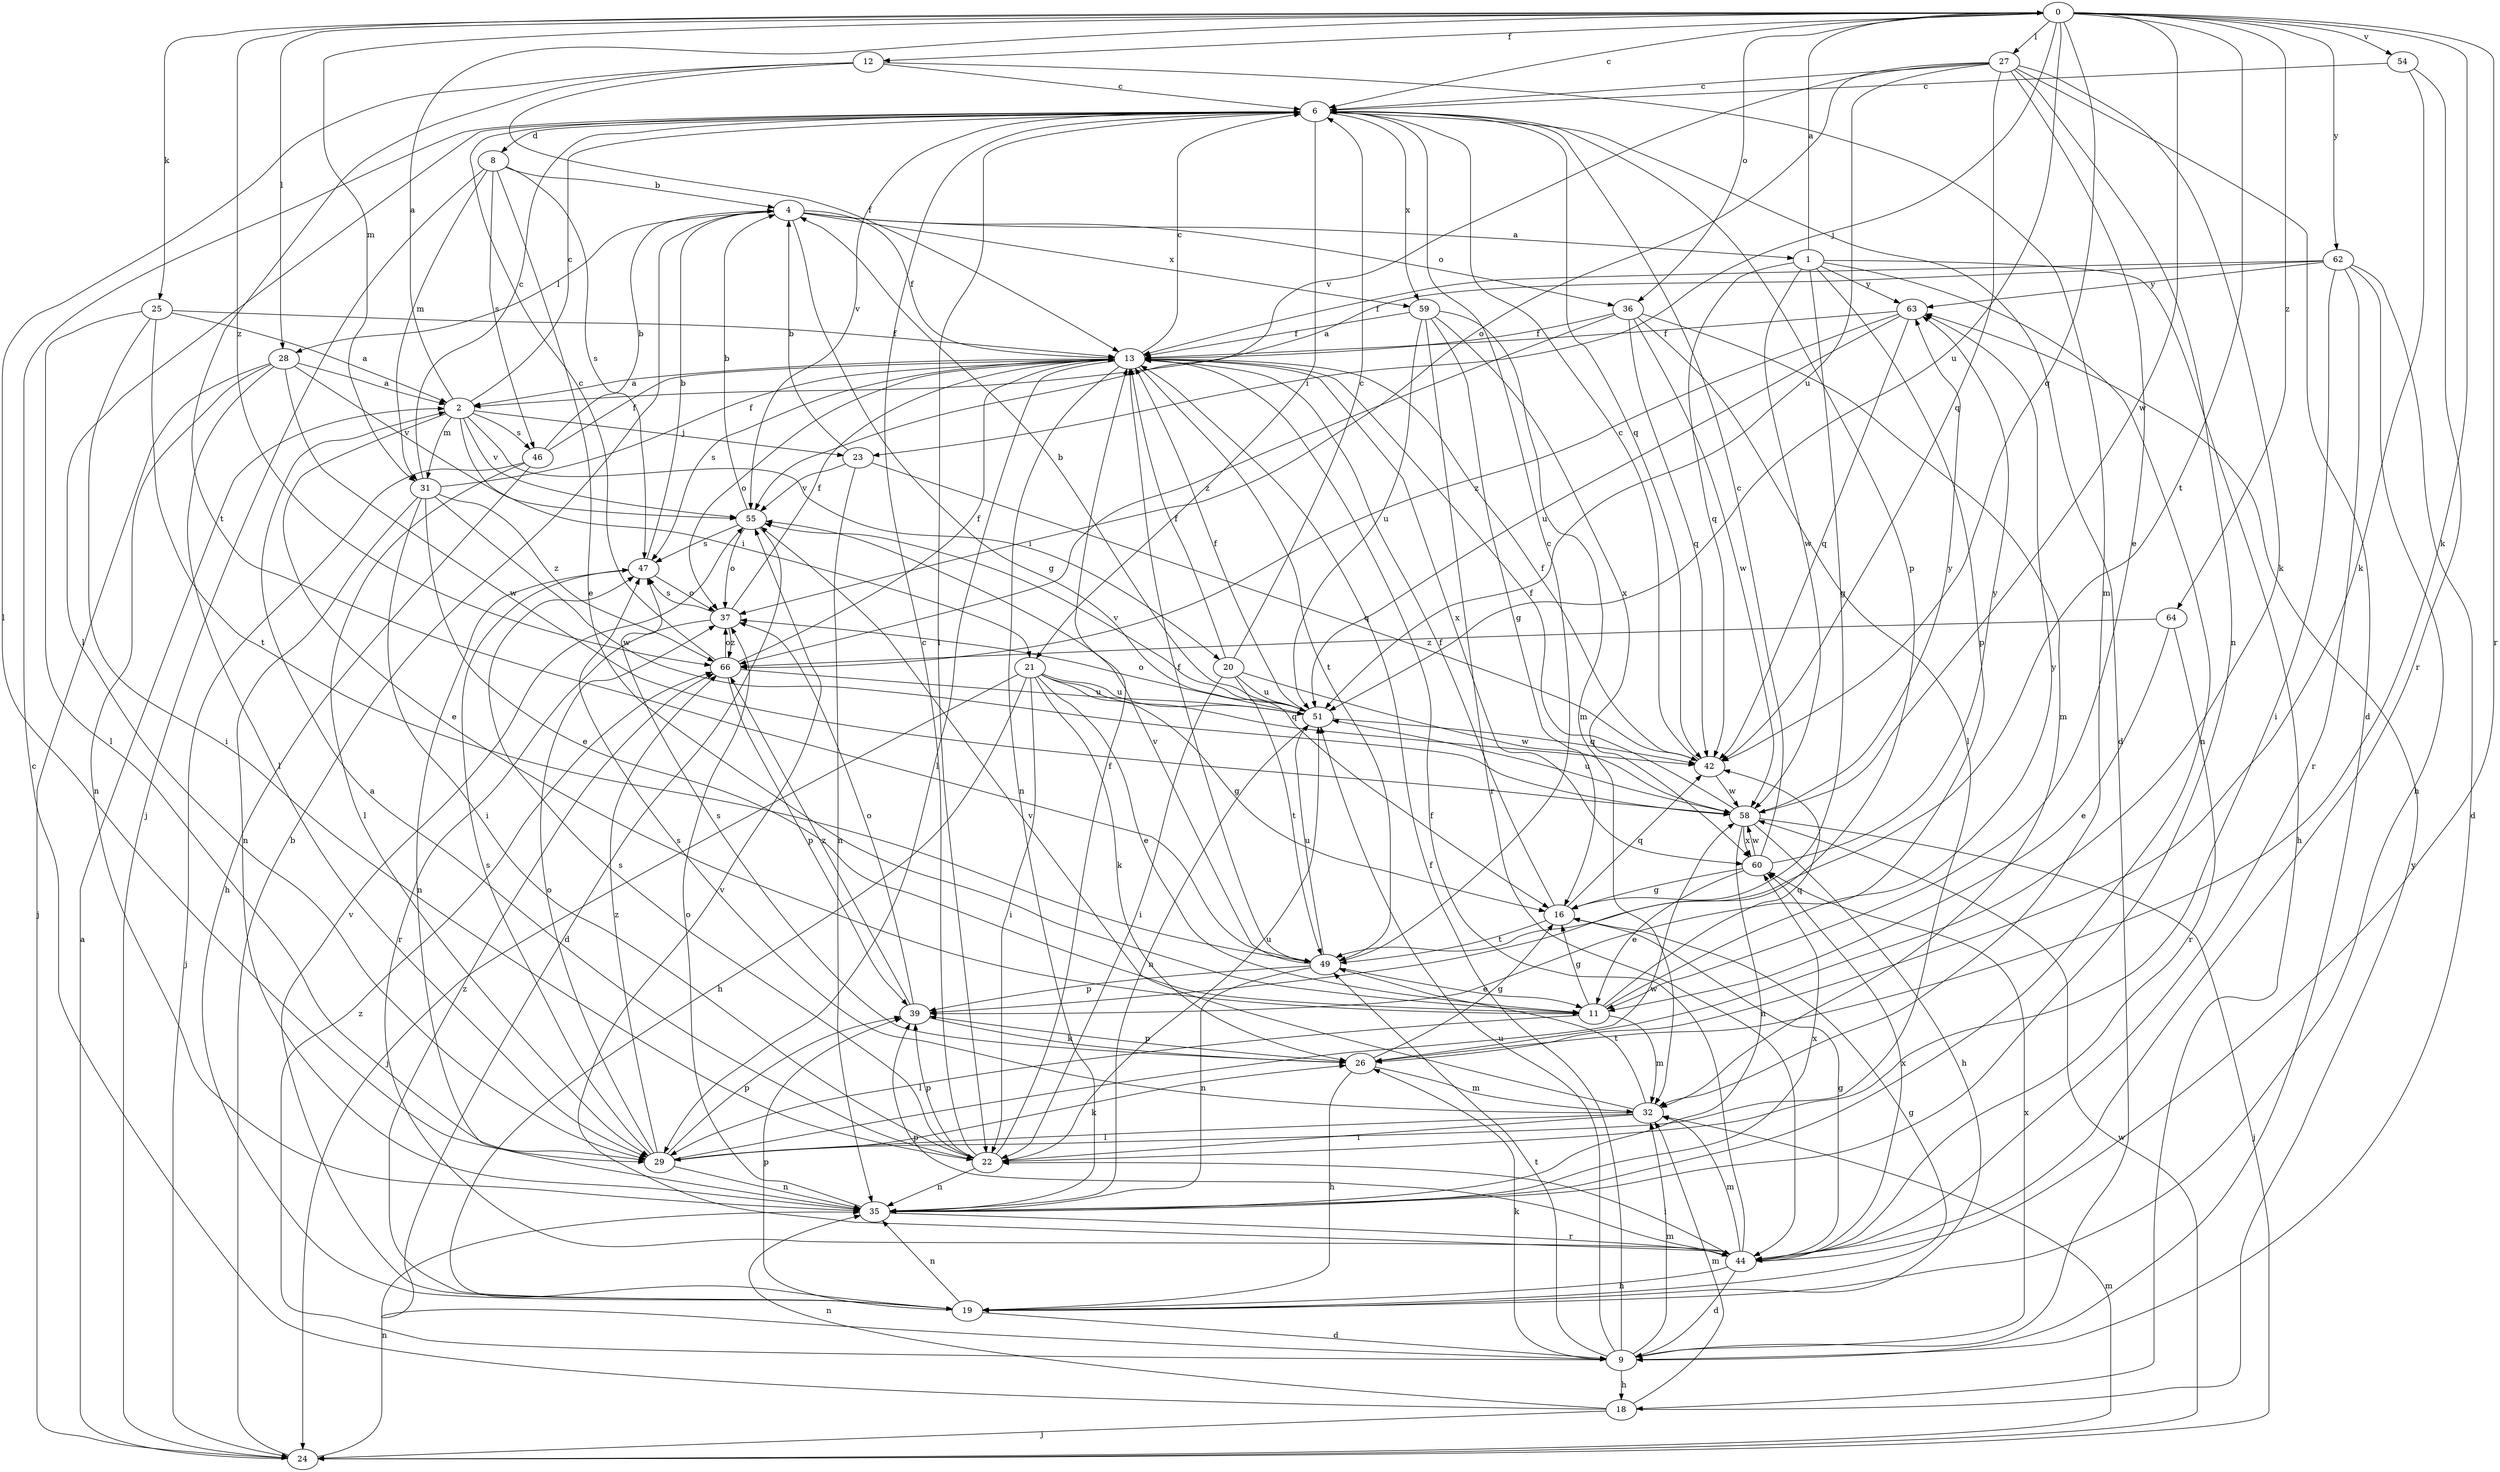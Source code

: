 strict digraph  {
0;
1;
2;
4;
6;
8;
9;
11;
12;
13;
16;
18;
19;
20;
21;
22;
23;
24;
25;
26;
27;
28;
29;
31;
32;
35;
36;
37;
39;
42;
44;
46;
47;
49;
51;
54;
55;
58;
59;
60;
62;
63;
64;
66;
0 -> 6  [label=c];
0 -> 12  [label=f];
0 -> 23  [label=j];
0 -> 25  [label=k];
0 -> 26  [label=k];
0 -> 27  [label=l];
0 -> 28  [label=l];
0 -> 31  [label=m];
0 -> 36  [label=o];
0 -> 42  [label=q];
0 -> 44  [label=r];
0 -> 49  [label=t];
0 -> 51  [label=u];
0 -> 54  [label=v];
0 -> 58  [label=w];
0 -> 62  [label=y];
0 -> 64  [label=z];
0 -> 66  [label=z];
1 -> 0  [label=a];
1 -> 16  [label=g];
1 -> 18  [label=h];
1 -> 35  [label=n];
1 -> 39  [label=p];
1 -> 42  [label=q];
1 -> 58  [label=w];
1 -> 63  [label=y];
2 -> 0  [label=a];
2 -> 6  [label=c];
2 -> 11  [label=e];
2 -> 20  [label=i];
2 -> 21  [label=i];
2 -> 23  [label=j];
2 -> 31  [label=m];
2 -> 46  [label=s];
2 -> 55  [label=v];
4 -> 1  [label=a];
4 -> 13  [label=f];
4 -> 16  [label=g];
4 -> 28  [label=l];
4 -> 36  [label=o];
4 -> 59  [label=x];
6 -> 8  [label=d];
6 -> 9  [label=d];
6 -> 21  [label=i];
6 -> 22  [label=i];
6 -> 29  [label=l];
6 -> 39  [label=p];
6 -> 42  [label=q];
6 -> 55  [label=v];
6 -> 59  [label=x];
8 -> 4  [label=b];
8 -> 11  [label=e];
8 -> 24  [label=j];
8 -> 31  [label=m];
8 -> 46  [label=s];
8 -> 47  [label=s];
9 -> 13  [label=f];
9 -> 18  [label=h];
9 -> 26  [label=k];
9 -> 32  [label=m];
9 -> 49  [label=t];
9 -> 51  [label=u];
9 -> 60  [label=x];
9 -> 66  [label=z];
11 -> 16  [label=g];
11 -> 29  [label=l];
11 -> 32  [label=m];
11 -> 42  [label=q];
11 -> 63  [label=y];
12 -> 6  [label=c];
12 -> 13  [label=f];
12 -> 29  [label=l];
12 -> 32  [label=m];
12 -> 49  [label=t];
13 -> 2  [label=a];
13 -> 6  [label=c];
13 -> 29  [label=l];
13 -> 35  [label=n];
13 -> 37  [label=o];
13 -> 47  [label=s];
13 -> 49  [label=t];
13 -> 60  [label=x];
16 -> 13  [label=f];
16 -> 42  [label=q];
16 -> 49  [label=t];
18 -> 6  [label=c];
18 -> 24  [label=j];
18 -> 32  [label=m];
18 -> 35  [label=n];
18 -> 63  [label=y];
19 -> 9  [label=d];
19 -> 16  [label=g];
19 -> 35  [label=n];
19 -> 39  [label=p];
19 -> 55  [label=v];
19 -> 66  [label=z];
20 -> 6  [label=c];
20 -> 13  [label=f];
20 -> 22  [label=i];
20 -> 49  [label=t];
20 -> 51  [label=u];
20 -> 58  [label=w];
21 -> 11  [label=e];
21 -> 16  [label=g];
21 -> 19  [label=h];
21 -> 22  [label=i];
21 -> 24  [label=j];
21 -> 26  [label=k];
21 -> 42  [label=q];
21 -> 51  [label=u];
22 -> 2  [label=a];
22 -> 6  [label=c];
22 -> 13  [label=f];
22 -> 35  [label=n];
22 -> 39  [label=p];
22 -> 47  [label=s];
22 -> 51  [label=u];
23 -> 4  [label=b];
23 -> 35  [label=n];
23 -> 42  [label=q];
23 -> 55  [label=v];
24 -> 2  [label=a];
24 -> 4  [label=b];
24 -> 32  [label=m];
24 -> 35  [label=n];
24 -> 58  [label=w];
25 -> 2  [label=a];
25 -> 13  [label=f];
25 -> 22  [label=i];
25 -> 29  [label=l];
25 -> 49  [label=t];
26 -> 16  [label=g];
26 -> 19  [label=h];
26 -> 32  [label=m];
26 -> 39  [label=p];
26 -> 47  [label=s];
27 -> 6  [label=c];
27 -> 9  [label=d];
27 -> 11  [label=e];
27 -> 26  [label=k];
27 -> 35  [label=n];
27 -> 37  [label=o];
27 -> 42  [label=q];
27 -> 51  [label=u];
27 -> 55  [label=v];
28 -> 2  [label=a];
28 -> 24  [label=j];
28 -> 29  [label=l];
28 -> 35  [label=n];
28 -> 55  [label=v];
28 -> 58  [label=w];
29 -> 26  [label=k];
29 -> 35  [label=n];
29 -> 37  [label=o];
29 -> 39  [label=p];
29 -> 47  [label=s];
29 -> 58  [label=w];
29 -> 66  [label=z];
31 -> 6  [label=c];
31 -> 11  [label=e];
31 -> 13  [label=f];
31 -> 22  [label=i];
31 -> 35  [label=n];
31 -> 58  [label=w];
31 -> 66  [label=z];
32 -> 22  [label=i];
32 -> 29  [label=l];
32 -> 47  [label=s];
32 -> 49  [label=t];
32 -> 55  [label=v];
35 -> 37  [label=o];
35 -> 44  [label=r];
35 -> 60  [label=x];
36 -> 13  [label=f];
36 -> 29  [label=l];
36 -> 32  [label=m];
36 -> 42  [label=q];
36 -> 58  [label=w];
36 -> 66  [label=z];
37 -> 13  [label=f];
37 -> 44  [label=r];
37 -> 47  [label=s];
37 -> 66  [label=z];
39 -> 26  [label=k];
39 -> 37  [label=o];
39 -> 66  [label=z];
42 -> 6  [label=c];
42 -> 13  [label=f];
42 -> 58  [label=w];
44 -> 9  [label=d];
44 -> 13  [label=f];
44 -> 16  [label=g];
44 -> 19  [label=h];
44 -> 22  [label=i];
44 -> 32  [label=m];
44 -> 39  [label=p];
44 -> 55  [label=v];
44 -> 60  [label=x];
46 -> 4  [label=b];
46 -> 13  [label=f];
46 -> 19  [label=h];
46 -> 24  [label=j];
46 -> 29  [label=l];
47 -> 4  [label=b];
47 -> 35  [label=n];
47 -> 37  [label=o];
49 -> 6  [label=c];
49 -> 11  [label=e];
49 -> 13  [label=f];
49 -> 35  [label=n];
49 -> 39  [label=p];
49 -> 51  [label=u];
49 -> 55  [label=v];
51 -> 4  [label=b];
51 -> 13  [label=f];
51 -> 35  [label=n];
51 -> 37  [label=o];
51 -> 42  [label=q];
51 -> 55  [label=v];
54 -> 6  [label=c];
54 -> 26  [label=k];
54 -> 44  [label=r];
55 -> 4  [label=b];
55 -> 9  [label=d];
55 -> 37  [label=o];
55 -> 47  [label=s];
58 -> 13  [label=f];
58 -> 19  [label=h];
58 -> 24  [label=j];
58 -> 35  [label=n];
58 -> 51  [label=u];
58 -> 60  [label=x];
58 -> 63  [label=y];
59 -> 13  [label=f];
59 -> 16  [label=g];
59 -> 32  [label=m];
59 -> 44  [label=r];
59 -> 51  [label=u];
59 -> 60  [label=x];
60 -> 6  [label=c];
60 -> 11  [label=e];
60 -> 16  [label=g];
60 -> 58  [label=w];
60 -> 63  [label=y];
62 -> 2  [label=a];
62 -> 9  [label=d];
62 -> 13  [label=f];
62 -> 19  [label=h];
62 -> 22  [label=i];
62 -> 44  [label=r];
62 -> 63  [label=y];
63 -> 13  [label=f];
63 -> 42  [label=q];
63 -> 51  [label=u];
63 -> 66  [label=z];
64 -> 11  [label=e];
64 -> 44  [label=r];
64 -> 66  [label=z];
66 -> 6  [label=c];
66 -> 13  [label=f];
66 -> 37  [label=o];
66 -> 39  [label=p];
66 -> 51  [label=u];
}
